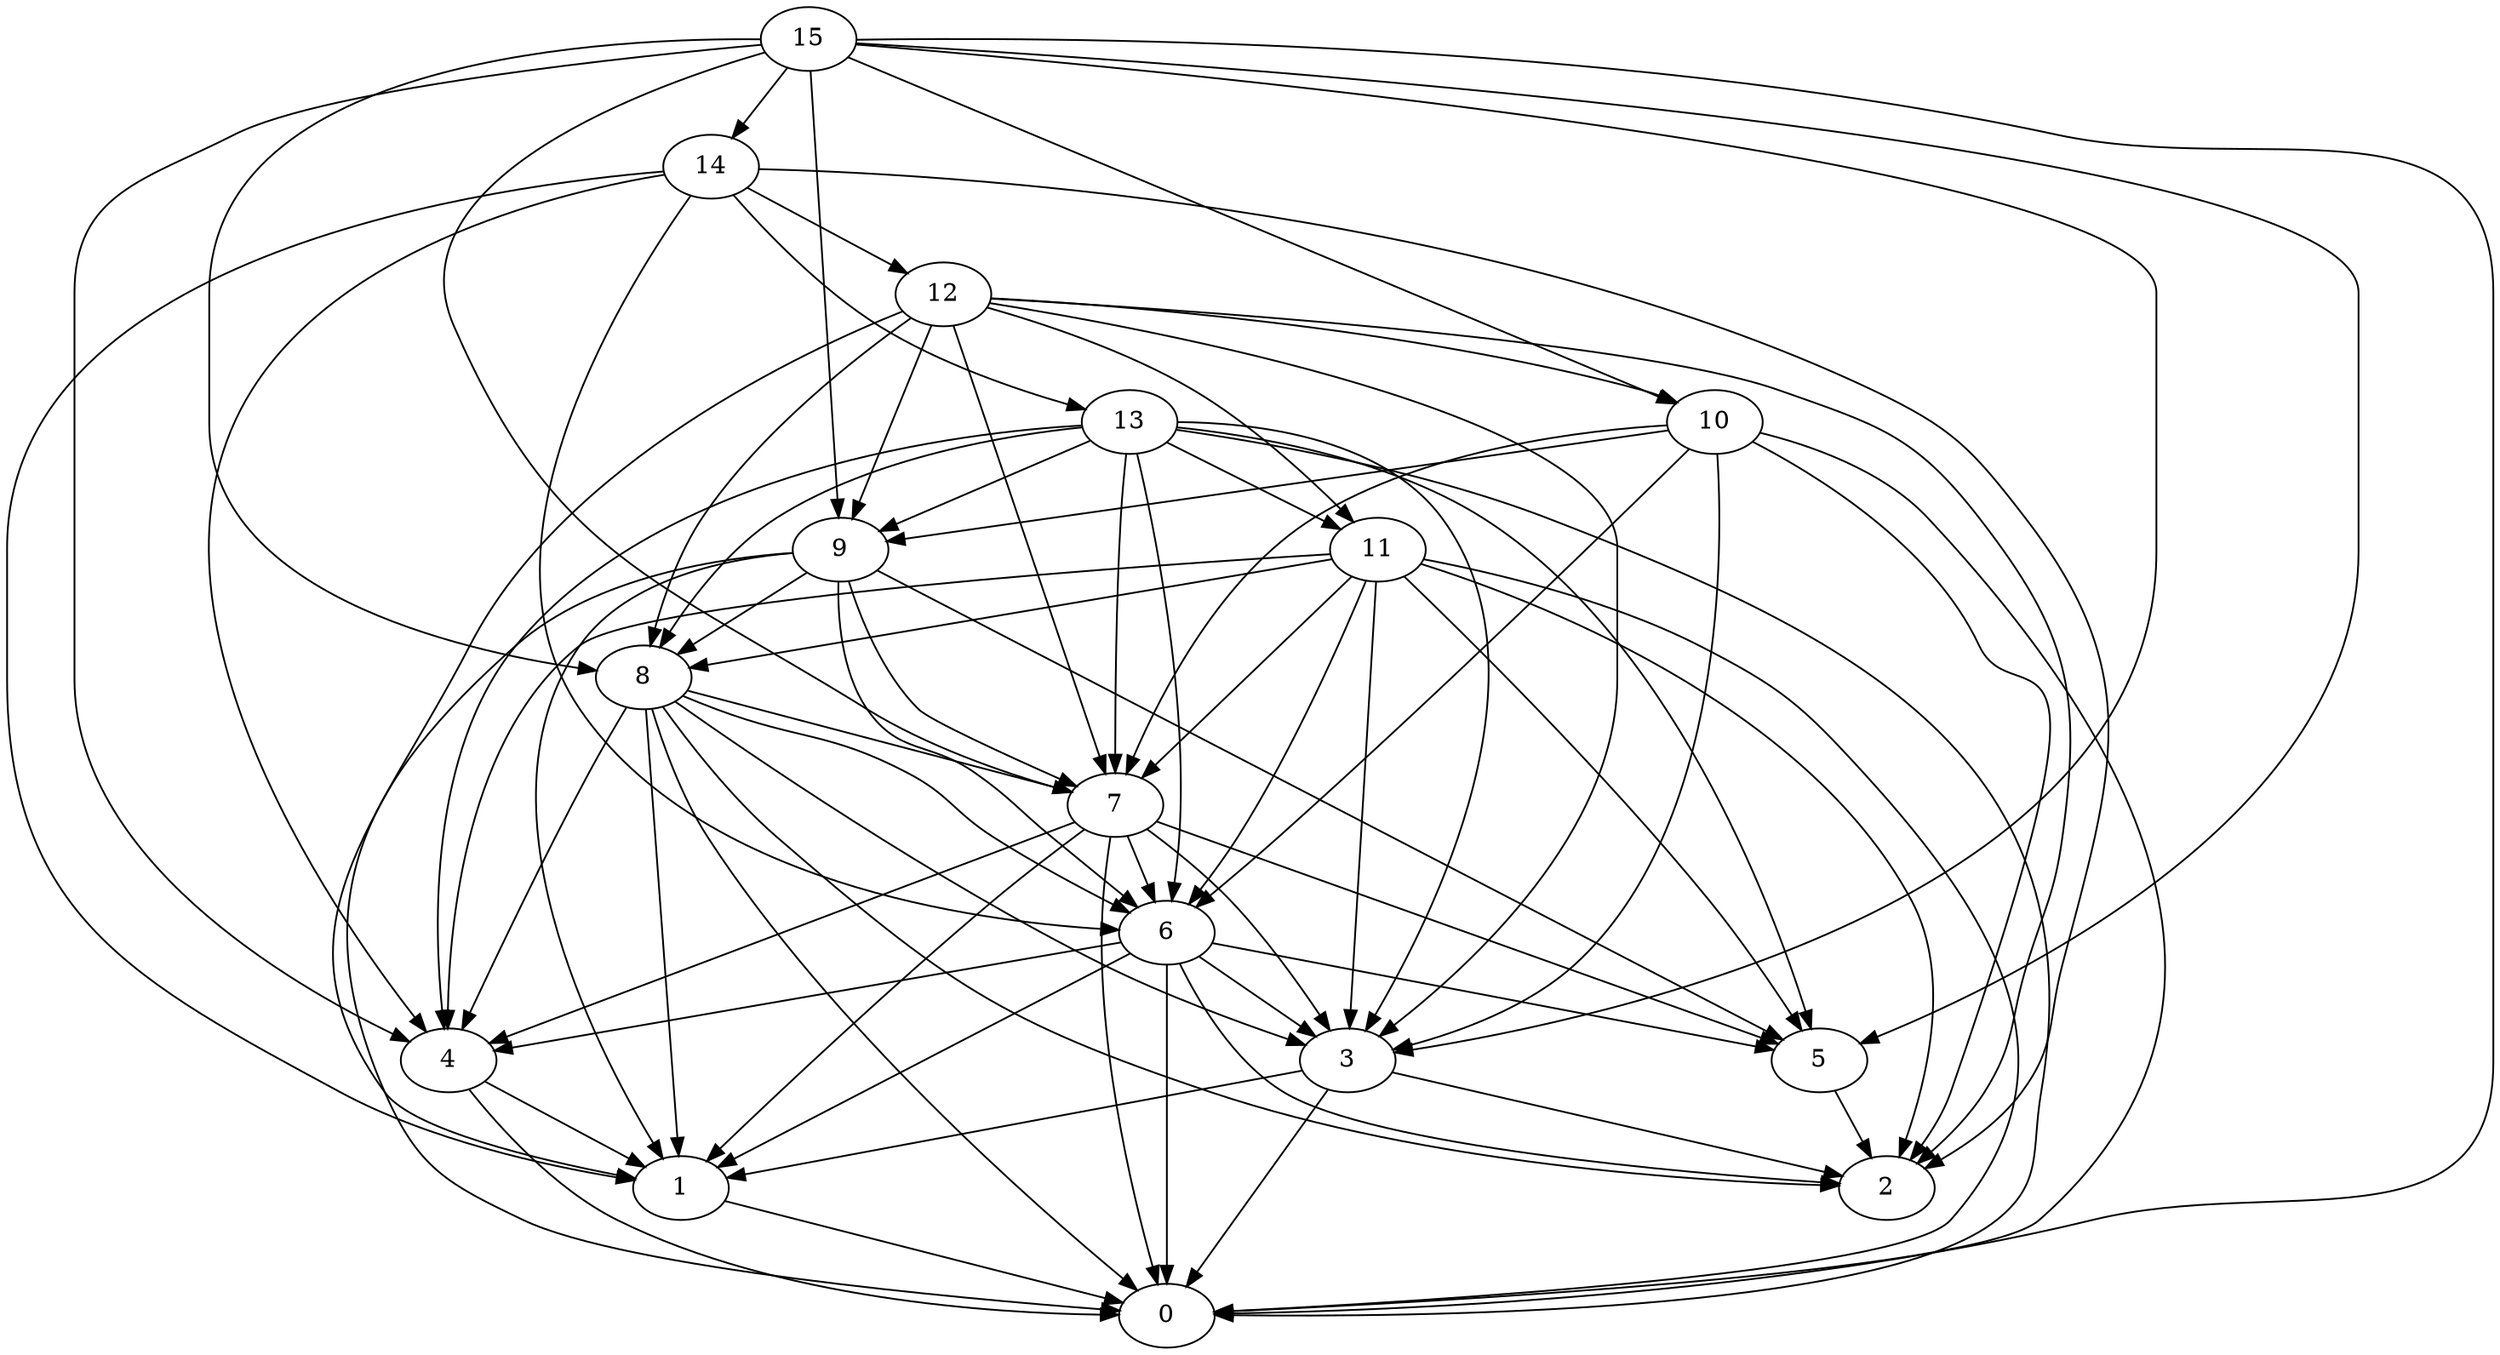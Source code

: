 digraph "Random_Nodes_16_Density_4.88_CCR_9.98_WeightType_Random" {
	graph ["Duplicate states"=0,
		GraphType=Random,
		"Max states in OPEN"=0,
		Modes="120000ms; topo-ordered tasks, ; Pruning: task equivalence, fixed order ready list, ; F-value: ; Optimisation: best schedule length (\
SL) optimisation on equal, ",
		NumberOfTasks=16,
		"Pruned using list schedule length"=9897,
		"States removed from OPEN"=0,
		TargetSystem="Homogeneous-4",
		"Time to schedule (ms)"=271,
		"Total idle time"=77,
		"Total schedule length"=91,
		"Total sequential time"=98,
		"Total states created"=17960
	];
	15	["Finish time"=4,
		Processor=0,
		"Start time"=0,
		Weight=4];
	14	["Finish time"=12,
		Processor=0,
		"Start time"=4,
		Weight=8];
	15 -> 14	[Weight=6];
	10	["Finish time"=35,
		Processor=0,
		"Start time"=29,
		Weight=6];
	15 -> 10	[Weight=18];
	9	["Finish time"=44,
		Processor=0,
		"Start time"=35,
		Weight=9];
	15 -> 9	[Weight=10];
	8	["Finish time"=46,
		Processor=0,
		"Start time"=44,
		Weight=2];
	15 -> 8	[Weight=4];
	7	["Finish time"=54,
		Processor=0,
		"Start time"=46,
		Weight=8];
	15 -> 7	[Weight=12];
	4	["Finish time"=72,
		Processor=0,
		"Start time"=63,
		Weight=9];
	15 -> 4	[Weight=18];
	3	["Finish time"=63,
		Processor=0,
		"Start time"=59,
		Weight=4];
	15 -> 3	[Weight=14];
	5	["Finish time"=68,
		Processor=1,
		"Start time"=64,
		Weight=4];
	15 -> 5	[Weight=8];
	0	["Finish time"=84,
		Processor=0,
		"Start time"=74,
		Weight=10];
	15 -> 0	[Weight=20];
	12	["Finish time"=25,
		Processor=0,
		"Start time"=19,
		Weight=6];
	14 -> 12	[Weight=20];
	13	["Finish time"=19,
		Processor=0,
		"Start time"=12,
		Weight=7];
	14 -> 13	[Weight=14];
	6	["Finish time"=59,
		Processor=0,
		"Start time"=54,
		Weight=5];
	14 -> 6	[Weight=10];
	14 -> 4	[Weight=6];
	1	["Finish time"=74,
		Processor=0,
		"Start time"=72,
		Weight=2];
	14 -> 1	[Weight=12];
	2	["Finish time"=91,
		Processor=1,
		"Start time"=81,
		Weight=10];
	14 -> 2	[Weight=20];
	12 -> 10	[Weight=14];
	12 -> 9	[Weight=18];
	11	["Finish time"=29,
		Processor=0,
		"Start time"=25,
		Weight=4];
	12 -> 11	[Weight=18];
	12 -> 8	[Weight=12];
	12 -> 7	[Weight=18];
	12 -> 3	[Weight=12];
	12 -> 1	[Weight=14];
	12 -> 2	[Weight=20];
	13 -> 9	[Weight=12];
	13 -> 11	[Weight=4];
	13 -> 8	[Weight=10];
	13 -> 7	[Weight=16];
	13 -> 6	[Weight=20];
	13 -> 4	[Weight=12];
	13 -> 3	[Weight=4];
	13 -> 5	[Weight=20];
	13 -> 0	[Weight=18];
	10 -> 9	[Weight=12];
	10 -> 7	[Weight=4];
	10 -> 6	[Weight=20];
	10 -> 3	[Weight=4];
	10 -> 0	[Weight=12];
	10 -> 2	[Weight=4];
	9 -> 8	[Weight=14];
	9 -> 7	[Weight=18];
	9 -> 6	[Weight=16];
	9 -> 5	[Weight=20];
	9 -> 1	[Weight=8];
	9 -> 0	[Weight=10];
	11 -> 8	[Weight=12];
	11 -> 7	[Weight=14];
	11 -> 6	[Weight=20];
	11 -> 4	[Weight=18];
	11 -> 3	[Weight=6];
	11 -> 5	[Weight=6];
	11 -> 0	[Weight=8];
	11 -> 2	[Weight=8];
	8 -> 7	[Weight=6];
	8 -> 6	[Weight=6];
	8 -> 4	[Weight=4];
	8 -> 3	[Weight=18];
	8 -> 1	[Weight=12];
	8 -> 0	[Weight=20];
	8 -> 2	[Weight=6];
	7 -> 6	[Weight=20];
	7 -> 4	[Weight=8];
	7 -> 3	[Weight=6];
	7 -> 5	[Weight=6];
	7 -> 1	[Weight=20];
	7 -> 0	[Weight=12];
	6 -> 4	[Weight=18];
	6 -> 3	[Weight=6];
	6 -> 5	[Weight=4];
	6 -> 1	[Weight=6];
	6 -> 0	[Weight=16];
	6 -> 2	[Weight=6];
	4 -> 1	[Weight=18];
	4 -> 0	[Weight=16];
	3 -> 1	[Weight=18];
	3 -> 0	[Weight=8];
	3 -> 2	[Weight=18];
	5 -> 2	[Weight=20];
	1 -> 0	[Weight=12];
}
